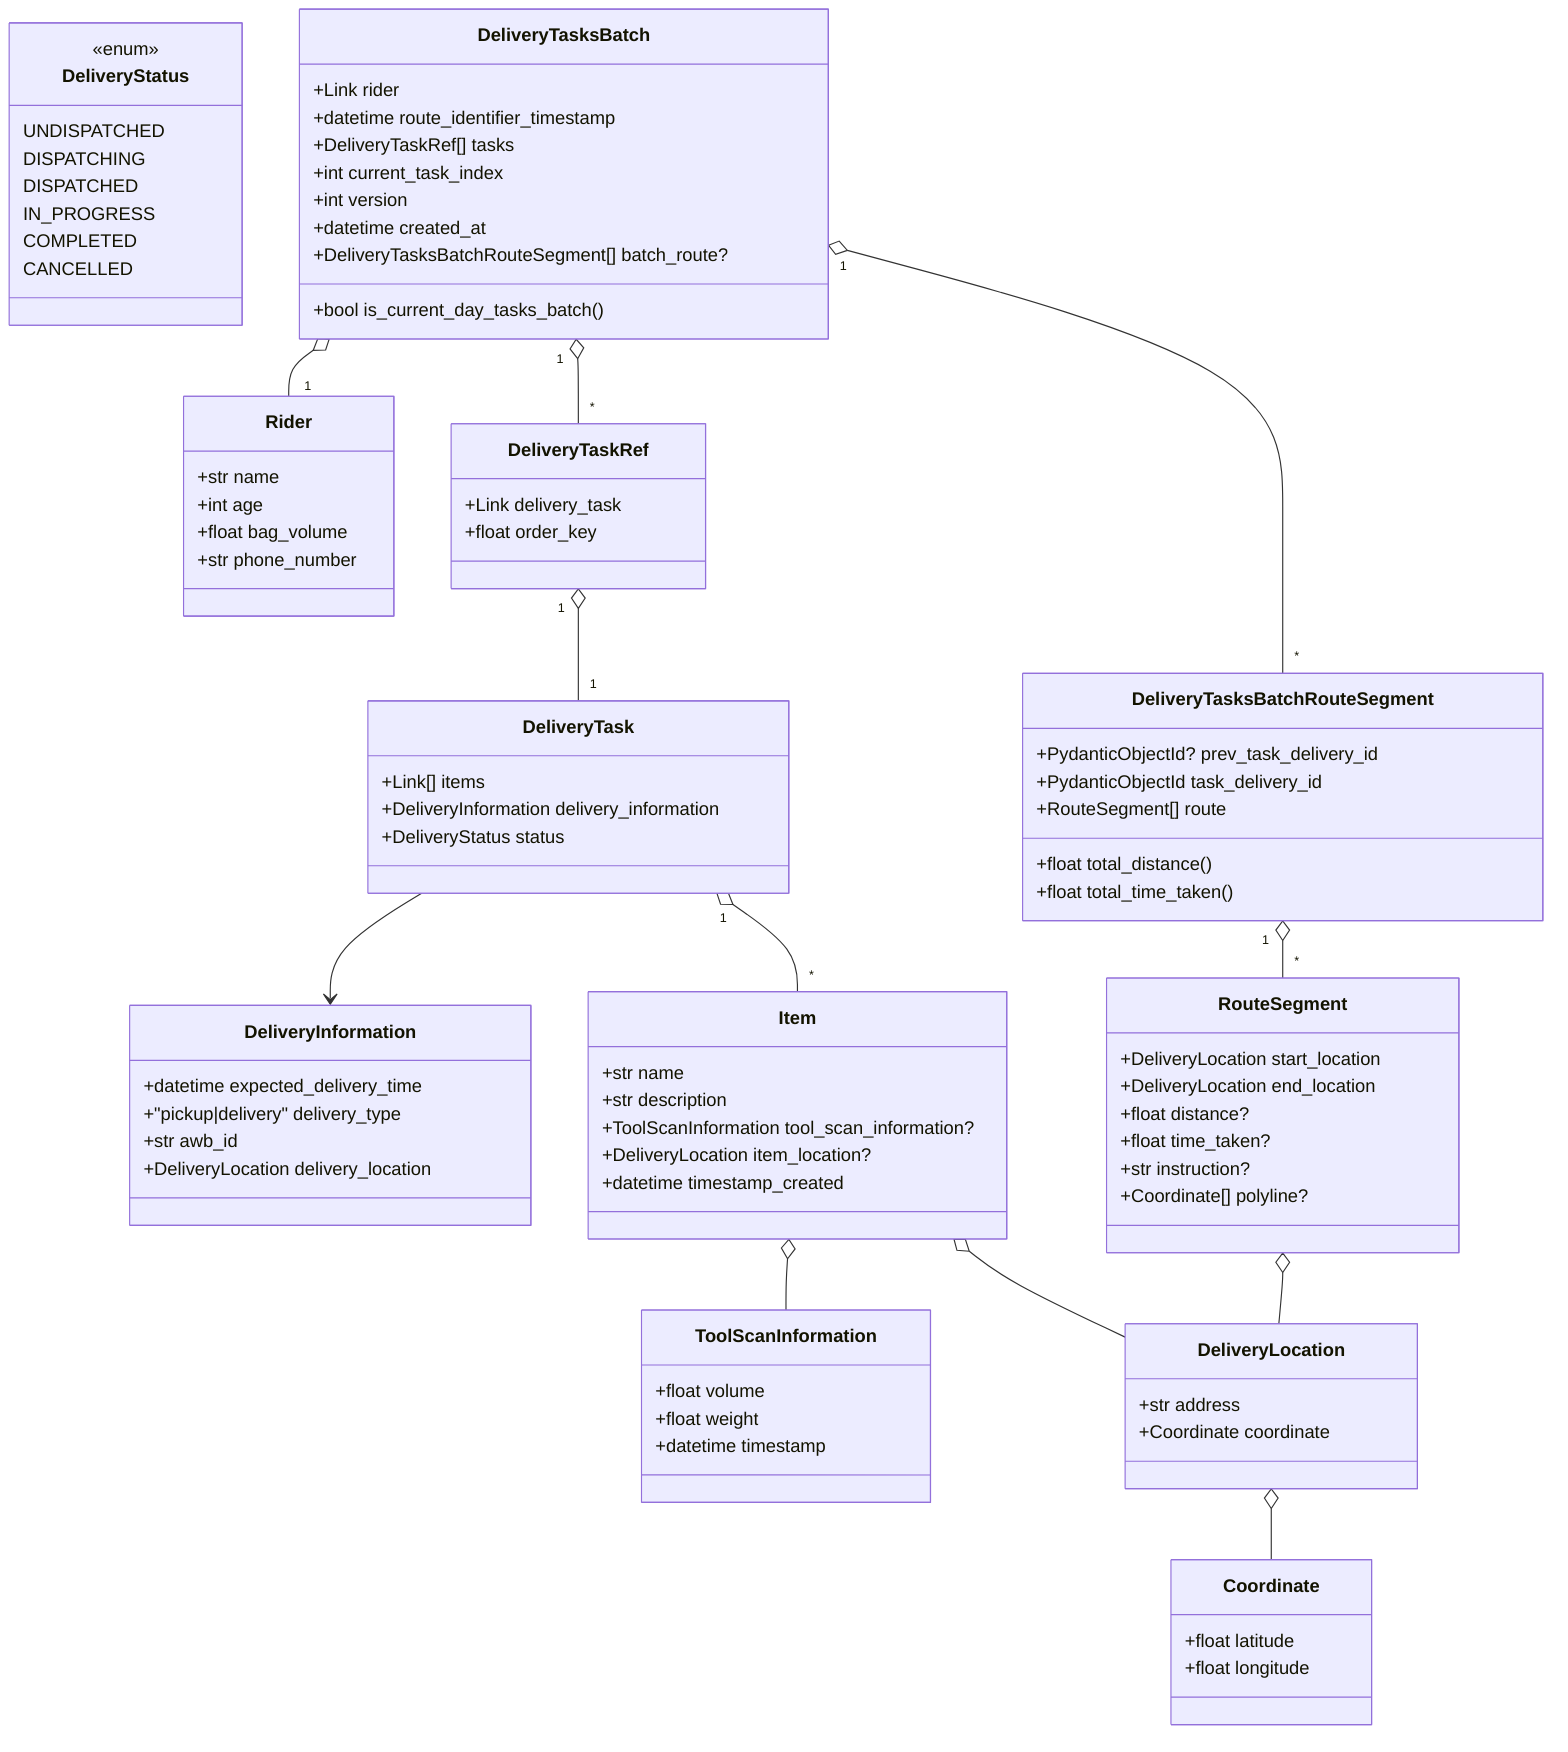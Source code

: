 classDiagram
    class Item {
      +str name
      +str description
      +ToolScanInformation tool_scan_information?
      +DeliveryLocation item_location?
      +datetime timestamp_created
    }

    class ToolScanInformation {
      +float volume
      +float weight
      +datetime timestamp
    }

    class Coordinate {
      +float latitude
      +float longitude
    }

    class DeliveryLocation {
      +str address
      +Coordinate coordinate
    }

    class RouteSegment {
      +DeliveryLocation start_location
      +DeliveryLocation end_location
      +float distance?
      +float time_taken?
      +str instruction?
      +Coordinate[] polyline?
    }

    class DeliveryInformation {
      +datetime expected_delivery_time
      +"pickup|delivery" delivery_type
      +str awb_id
      +DeliveryLocation delivery_location
    }

    class DeliveryStatus {
      <<enum>>
      UNDISPATCHED
      DISPATCHING
      DISPATCHED
      IN_PROGRESS
      COMPLETED
      CANCELLED
    }

    class DeliveryTask {
      +Link<Item>[] items
      +DeliveryInformation delivery_information
      +DeliveryStatus status
    }

    class Rider {
      +str name
      +int age
      +float bag_volume
      +str phone_number
    }

    class DeliveryTaskRef {
      +Link<DeliveryTask> delivery_task
      +float order_key
    }

    class DeliveryTasksBatchRouteSegment {
      +PydanticObjectId? prev_task_delivery_id
      +PydanticObjectId task_delivery_id
      +RouteSegment[] route
      +float total_distance()
      +float total_time_taken()
    }

    class DeliveryTasksBatch {
      +Link<Rider> rider
      +datetime route_identifier_timestamp
      +DeliveryTaskRef[] tasks
      +int current_task_index
      +int version
      +datetime created_at
      +DeliveryTasksBatchRouteSegment[] batch_route?
      +bool is_current_day_tasks_batch()
    }

    Item o-- ToolScanInformation
    Item o-- DeliveryLocation
    DeliveryLocation o-- Coordinate
    RouteSegment o-- DeliveryLocation
    DeliveryTask --> DeliveryInformation
    DeliveryTask "1" o-- "*" Item
    DeliveryTasksBatch "*" o-- "1" Rider
    DeliveryTasksBatch "1" o-- "*" DeliveryTaskRef
    DeliveryTaskRef "1" o-- "1" DeliveryTask
    DeliveryTasksBatch "1" o-- "*" DeliveryTasksBatchRouteSegment
    DeliveryTasksBatchRouteSegment "1" o-- "*" RouteSegment